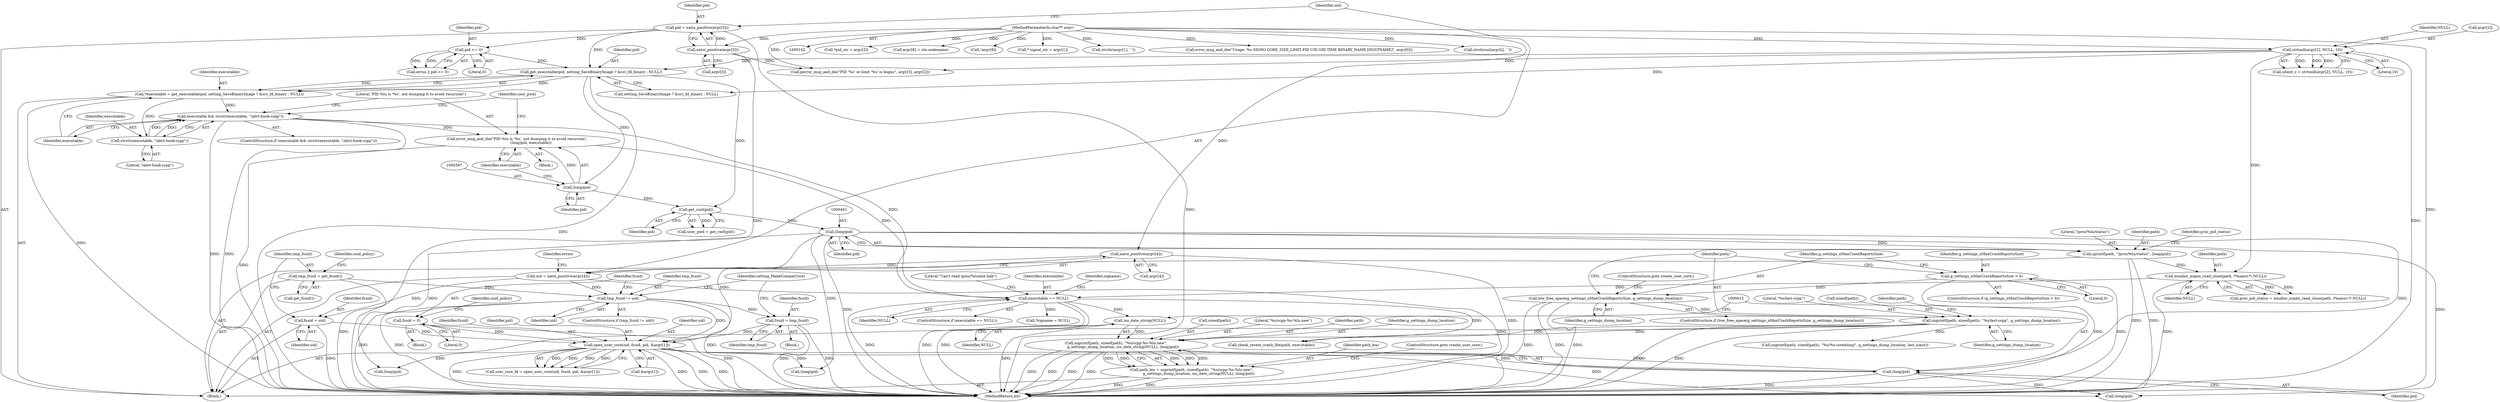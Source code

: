 digraph "0_abrt_17cb66b13997b0159b4253b3f5722db79f476d68@API" {
"1000603" [label="(Call,snprintf(path, sizeof(path), \"%s/ccpp-%s-%lu.new\",\n            g_settings_dump_location, iso_date_string(NULL), (long)pid))"];
"1000519" [label="(Call,snprintf(path, sizeof(path), \"%s/last-ccpp\", g_settings_dump_location))"];
"1000515" [label="(Call,low_free_space(g_settings_nMaxCrashReportsSize, g_settings_dump_location))"];
"1000510" [label="(Call,g_settings_nMaxCrashReportsSize > 0)"];
"1000609" [label="(Call,iso_date_string(NULL))"];
"1000453" [label="(Call,executable == NULL)"];
"1000384" [label="(Call,error_msg_and_die(\"PID %lu is '%s', not dumping it to avoid recursion\",\n                        (long)pid, executable))"];
"1000386" [label="(Call,(long)pid)"];
"1000370" [label="(Call,get_executable(pid, setting_SaveBinaryImage ? &src_fd_binary : NULL))"];
"1000317" [label="(Call,pid <= 0)"];
"1000301" [label="(Call,pid = xatoi_positive(argv[3]))"];
"1000303" [label="(Call,xatoi_positive(argv[3]))"];
"1000144" [label="(MethodParameterIn,char** argv)"];
"1000270" [label="(Call,strtoull(argv[2], NULL, 10))"];
"1000378" [label="(Call,executable && strstr(executable, \"/abrt-hook-ccpp\"))"];
"1000368" [label="(Call,*executable = get_executable(pid, setting_SaveBinaryImage ? &src_fd_binary : NULL))"];
"1000380" [label="(Call,strstr(executable, \"/abrt-hook-ccpp\"))"];
"1000405" [label="(Call,xmalloc_xopen_read_close(path, /*maxsz:*/ NULL))"];
"1000397" [label="(Call,sprintf(path, \"/proc/%lu/status\", (long)pid))"];
"1000400" [label="(Call,(long)pid)"];
"1000392" [label="(Call,get_cwd(pid))"];
"1000611" [label="(Call,(long)pid)"];
"1000444" [label="(Call,open_user_core(uid, fsuid, pid, &argv[1]))"];
"1000421" [label="(Call,tmp_fsuid != uid)"];
"1000413" [label="(Call,tmp_fsuid = get_fsuid())"];
"1000308" [label="(Call,uid = xatoi_positive(argv[4]))"];
"1000310" [label="(Call,xatoi_positive(argv[4]))"];
"1000433" [label="(Call,fsuid = tmp_fsuid)"];
"1000425" [label="(Call,fsuid = 0)"];
"1000409" [label="(Call,fsuid = uid)"];
"1000601" [label="(Call,path_len = snprintf(path, sizeof(path), \"%s/ccpp-%s-%lu.new\",\n            g_settings_dump_location, iso_date_string(NULL), (long)pid))"];
"1000519" [label="(Call,snprintf(path, sizeof(path), \"%s/last-ccpp\", g_settings_dump_location))"];
"1000382" [label="(Literal,\"/abrt-hook-ccpp\")"];
"1000453" [label="(Call,executable == NULL)"];
"1000274" [label="(Identifier,NULL)"];
"1000391" [label="(Identifier,user_pwd)"];
"1000515" [label="(Call,low_free_space(g_settings_nMaxCrashReportsSize, g_settings_dump_location))"];
"1000308" [label="(Call,uid = xatoi_positive(argv[4]))"];
"1000509" [label="(ControlStructure,if (g_settings_nMaxCrashReportsSize > 0))"];
"1000464" [label="(Call,*signame = NULL)"];
"1000371" [label="(Identifier,pid)"];
"1000295" [label="(Call,*pid_str = argv[3])"];
"1000402" [label="(Identifier,pid)"];
"1000590" [label="(Call,(long)pid)"];
"1000526" [label="(Call,check_recent_crash_file(path, executable))"];
"1000514" [label="(ControlStructure,if (low_free_space(g_settings_nMaxCrashReportsSize, g_settings_dump_location)))"];
"1000304" [label="(Call,argv[3])"];
"1000383" [label="(Block,)"];
"1000377" [label="(ControlStructure,if (executable && strstr(executable, \"/abrt-hook-ccpp\")))"];
"1000415" [label="(Call,get_fsuid())"];
"1000403" [label="(Call,proc_pid_status = xmalloc_xopen_read_close(path, /*maxsz:*/ NULL))"];
"1000271" [label="(Call,argv[2])"];
"1000601" [label="(Call,path_len = snprintf(path, sizeof(path), \"%s/ccpp-%s-%lu.new\",\n            g_settings_dump_location, iso_date_string(NULL), (long)pid))"];
"1000444" [label="(Call,open_user_core(uid, fsuid, pid, &argv[1]))"];
"1000608" [label="(Identifier,g_settings_dump_location)"];
"1000309" [label="(Identifier,uid)"];
"1000517" [label="(Identifier,g_settings_dump_location)"];
"1000615" [label="(ControlStructure,goto create_user_core;)"];
"1000433" [label="(Call,fsuid = tmp_fsuid)"];
"1001180" [label="(MethodReturn,int)"];
"1000418" [label="(Identifier,suid_policy)"];
"1000605" [label="(Call,sizeof(path))"];
"1000455" [label="(Identifier,NULL)"];
"1000611" [label="(Call,(long)pid)"];
"1000454" [label="(Identifier,executable)"];
"1000302" [label="(Identifier,pid)"];
"1000405" [label="(Call,xmalloc_xopen_read_close(path, /*maxsz:*/ NULL))"];
"1000421" [label="(Call,tmp_fsuid != uid)"];
"1000435" [label="(Identifier,tmp_fsuid)"];
"1000144" [label="(MethodParameterIn,char** argv)"];
"1000275" [label="(Literal,10)"];
"1000354" [label="(Call,argv[8] = uts.nodename)"];
"1000413" [label="(Call,tmp_fsuid = get_fsuid())"];
"1000311" [label="(Call,argv[4])"];
"1000603" [label="(Call,snprintf(path, sizeof(path), \"%s/ccpp-%s-%lu.new\",\n            g_settings_dump_location, iso_date_string(NULL), (long)pid))"];
"1000319" [label="(Literal,0)"];
"1000422" [label="(Identifier,tmp_fsuid)"];
"1000432" [label="(Block,)"];
"1000346" [label="(Call,!argv[8])"];
"1000434" [label="(Identifier,fsuid)"];
"1000389" [label="(Identifier,executable)"];
"1000459" [label="(Call,(long)pid)"];
"1000370" [label="(Call,get_executable(pid, setting_SaveBinaryImage ? &src_fd_binary : NULL))"];
"1000607" [label="(Literal,\"%s/ccpp-%s-%lu.new\")"];
"1000393" [label="(Identifier,pid)"];
"1000613" [label="(Identifier,pid)"];
"1000521" [label="(Call,sizeof(path))"];
"1000386" [label="(Call,(long)pid)"];
"1000430" [label="(Identifier,suid_policy)"];
"1000448" [label="(Call,&argv[1])"];
"1000438" [label="(Identifier,setting_MakeCompatCore)"];
"1000446" [label="(Identifier,fsuid)"];
"1000268" [label="(Call,ulimit_c = strtoull(argv[2], NULL, 10))"];
"1000385" [label="(Literal,\"PID %lu is '%s', not dumping it to avoid recursion\")"];
"1000368" [label="(Call,*executable = get_executable(pid, setting_SaveBinaryImage ? &src_fd_binary : NULL))"];
"1000392" [label="(Call,get_cwd(pid))"];
"1000315" [label="(Call,errno || pid <= 0)"];
"1000425" [label="(Call,fsuid = 0)"];
"1000270" [label="(Call,strtoull(argv[2], NULL, 10))"];
"1000380" [label="(Call,strstr(executable, \"/abrt-hook-ccpp\"))"];
"1000426" [label="(Identifier,fsuid)"];
"1000511" [label="(Identifier,g_settings_nMaxCrashReportsSize)"];
"1000520" [label="(Identifier,path)"];
"1000379" [label="(Identifier,executable)"];
"1000407" [label="(Identifier,NULL)"];
"1000516" [label="(Identifier,g_settings_nMaxCrashReportsSize)"];
"1000411" [label="(Identifier,uid)"];
"1000548" [label="(Call,snprintf(path, sizeof(path), \"%s/%s-coredump\", g_settings_dump_location, last_slash))"];
"1000257" [label="(Call,* signal_str = argv[1])"];
"1000406" [label="(Identifier,path)"];
"1000510" [label="(Call,g_settings_nMaxCrashReportsSize > 0)"];
"1000400" [label="(Call,(long)pid)"];
"1001171" [label="(Call,(long)pid)"];
"1000310" [label="(Call,xatoi_positive(argv[4]))"];
"1000317" [label="(Call,pid <= 0)"];
"1000442" [label="(Call,user_core_fd = open_user_core(uid, fsuid, pid, &argv[1]))"];
"1000609" [label="(Call,iso_date_string(NULL))"];
"1000177" [label="(Call,strchr(argv[1], ' '))"];
"1000423" [label="(Identifier,uid)"];
"1000397" [label="(Call,sprintf(path, \"/proc/%lu/status\", (long)pid))"];
"1000316" [label="(Identifier,errno)"];
"1000171" [label="(Call,error_msg_and_die(\"Usage: %s SIGNO CORE_SIZE_LIMIT PID UID GID TIME BINARY_NAME [HOSTNAME]\", argv[0]))"];
"1000399" [label="(Literal,\"/proc/%lu/status\")"];
"1000420" [label="(ControlStructure,if (tmp_fsuid != uid))"];
"1000452" [label="(ControlStructure,if (executable == NULL))"];
"1000410" [label="(Identifier,fsuid)"];
"1000145" [label="(Block,)"];
"1000465" [label="(Identifier,signame)"];
"1000303" [label="(Call,xatoi_positive(argv[3]))"];
"1000602" [label="(Identifier,path_len)"];
"1000604" [label="(Identifier,path)"];
"1000447" [label="(Identifier,pid)"];
"1000196" [label="(Call,strchrnul(argv[i], ' '))"];
"1000369" [label="(Identifier,executable)"];
"1000512" [label="(Literal,0)"];
"1000527" [label="(Identifier,path)"];
"1000424" [label="(Block,)"];
"1000427" [label="(Literal,0)"];
"1000388" [label="(Identifier,pid)"];
"1000398" [label="(Identifier,path)"];
"1000301" [label="(Call,pid = xatoi_positive(argv[3]))"];
"1000318" [label="(Identifier,pid)"];
"1000390" [label="(Call,user_pwd = get_cwd(pid))"];
"1000610" [label="(Identifier,NULL)"];
"1000524" [label="(Identifier,g_settings_dump_location)"];
"1000378" [label="(Call,executable && strstr(executable, \"/abrt-hook-ccpp\"))"];
"1000372" [label="(Call,setting_SaveBinaryImage ? &src_fd_binary : NULL)"];
"1000458" [label="(Literal,\"Can't read /proc/%lu/exe link\")"];
"1000445" [label="(Identifier,uid)"];
"1000414" [label="(Identifier,tmp_fsuid)"];
"1000321" [label="(Call,perror_msg_and_die(\"PID '%s' or limit '%s' is bogus\", argv[3], argv[2]))"];
"1000381" [label="(Identifier,executable)"];
"1000384" [label="(Call,error_msg_and_die(\"PID %lu is '%s', not dumping it to avoid recursion\",\n                        (long)pid, executable))"];
"1000518" [label="(ControlStructure,goto create_user_core;)"];
"1000404" [label="(Identifier,proc_pid_status)"];
"1000523" [label="(Literal,\"%s/last-ccpp\")"];
"1000409" [label="(Call,fsuid = uid)"];
"1000603" -> "1000601"  [label="AST: "];
"1000603" -> "1000611"  [label="CFG: "];
"1000604" -> "1000603"  [label="AST: "];
"1000605" -> "1000603"  [label="AST: "];
"1000607" -> "1000603"  [label="AST: "];
"1000608" -> "1000603"  [label="AST: "];
"1000609" -> "1000603"  [label="AST: "];
"1000611" -> "1000603"  [label="AST: "];
"1000601" -> "1000603"  [label="CFG: "];
"1000603" -> "1001180"  [label="DDG: "];
"1000603" -> "1001180"  [label="DDG: "];
"1000603" -> "1001180"  [label="DDG: "];
"1000603" -> "1001180"  [label="DDG: "];
"1000603" -> "1000601"  [label="DDG: "];
"1000603" -> "1000601"  [label="DDG: "];
"1000603" -> "1000601"  [label="DDG: "];
"1000603" -> "1000601"  [label="DDG: "];
"1000603" -> "1000601"  [label="DDG: "];
"1000519" -> "1000603"  [label="DDG: "];
"1000609" -> "1000603"  [label="DDG: "];
"1000611" -> "1000603"  [label="DDG: "];
"1000519" -> "1000145"  [label="AST: "];
"1000519" -> "1000524"  [label="CFG: "];
"1000520" -> "1000519"  [label="AST: "];
"1000521" -> "1000519"  [label="AST: "];
"1000523" -> "1000519"  [label="AST: "];
"1000524" -> "1000519"  [label="AST: "];
"1000527" -> "1000519"  [label="CFG: "];
"1000519" -> "1001180"  [label="DDG: "];
"1000519" -> "1001180"  [label="DDG: "];
"1000515" -> "1000519"  [label="DDG: "];
"1000519" -> "1000526"  [label="DDG: "];
"1000519" -> "1000548"  [label="DDG: "];
"1000515" -> "1000514"  [label="AST: "];
"1000515" -> "1000517"  [label="CFG: "];
"1000516" -> "1000515"  [label="AST: "];
"1000517" -> "1000515"  [label="AST: "];
"1000518" -> "1000515"  [label="CFG: "];
"1000520" -> "1000515"  [label="CFG: "];
"1000515" -> "1001180"  [label="DDG: "];
"1000515" -> "1001180"  [label="DDG: "];
"1000515" -> "1001180"  [label="DDG: "];
"1000510" -> "1000515"  [label="DDG: "];
"1000510" -> "1000509"  [label="AST: "];
"1000510" -> "1000512"  [label="CFG: "];
"1000511" -> "1000510"  [label="AST: "];
"1000512" -> "1000510"  [label="AST: "];
"1000516" -> "1000510"  [label="CFG: "];
"1000520" -> "1000510"  [label="CFG: "];
"1000510" -> "1001180"  [label="DDG: "];
"1000510" -> "1001180"  [label="DDG: "];
"1000609" -> "1000610"  [label="CFG: "];
"1000610" -> "1000609"  [label="AST: "];
"1000612" -> "1000609"  [label="CFG: "];
"1000609" -> "1001180"  [label="DDG: "];
"1000453" -> "1000609"  [label="DDG: "];
"1000453" -> "1000452"  [label="AST: "];
"1000453" -> "1000455"  [label="CFG: "];
"1000454" -> "1000453"  [label="AST: "];
"1000455" -> "1000453"  [label="AST: "];
"1000458" -> "1000453"  [label="CFG: "];
"1000465" -> "1000453"  [label="CFG: "];
"1000453" -> "1001180"  [label="DDG: "];
"1000453" -> "1001180"  [label="DDG: "];
"1000453" -> "1001180"  [label="DDG: "];
"1000384" -> "1000453"  [label="DDG: "];
"1000378" -> "1000453"  [label="DDG: "];
"1000405" -> "1000453"  [label="DDG: "];
"1000453" -> "1000464"  [label="DDG: "];
"1000453" -> "1000526"  [label="DDG: "];
"1000384" -> "1000383"  [label="AST: "];
"1000384" -> "1000389"  [label="CFG: "];
"1000385" -> "1000384"  [label="AST: "];
"1000386" -> "1000384"  [label="AST: "];
"1000389" -> "1000384"  [label="AST: "];
"1000391" -> "1000384"  [label="CFG: "];
"1000384" -> "1001180"  [label="DDG: "];
"1000386" -> "1000384"  [label="DDG: "];
"1000378" -> "1000384"  [label="DDG: "];
"1000386" -> "1000388"  [label="CFG: "];
"1000387" -> "1000386"  [label="AST: "];
"1000388" -> "1000386"  [label="AST: "];
"1000389" -> "1000386"  [label="CFG: "];
"1000370" -> "1000386"  [label="DDG: "];
"1000386" -> "1000392"  [label="DDG: "];
"1000370" -> "1000368"  [label="AST: "];
"1000370" -> "1000372"  [label="CFG: "];
"1000371" -> "1000370"  [label="AST: "];
"1000372" -> "1000370"  [label="AST: "];
"1000368" -> "1000370"  [label="CFG: "];
"1000370" -> "1001180"  [label="DDG: "];
"1000370" -> "1000368"  [label="DDG: "];
"1000370" -> "1000368"  [label="DDG: "];
"1000317" -> "1000370"  [label="DDG: "];
"1000301" -> "1000370"  [label="DDG: "];
"1000270" -> "1000370"  [label="DDG: "];
"1000370" -> "1000392"  [label="DDG: "];
"1000317" -> "1000315"  [label="AST: "];
"1000317" -> "1000319"  [label="CFG: "];
"1000318" -> "1000317"  [label="AST: "];
"1000319" -> "1000317"  [label="AST: "];
"1000315" -> "1000317"  [label="CFG: "];
"1000317" -> "1000315"  [label="DDG: "];
"1000317" -> "1000315"  [label="DDG: "];
"1000301" -> "1000317"  [label="DDG: "];
"1000301" -> "1000145"  [label="AST: "];
"1000301" -> "1000303"  [label="CFG: "];
"1000302" -> "1000301"  [label="AST: "];
"1000303" -> "1000301"  [label="AST: "];
"1000309" -> "1000301"  [label="CFG: "];
"1000301" -> "1001180"  [label="DDG: "];
"1000303" -> "1000301"  [label="DDG: "];
"1000303" -> "1000304"  [label="CFG: "];
"1000304" -> "1000303"  [label="AST: "];
"1000303" -> "1001180"  [label="DDG: "];
"1000144" -> "1000303"  [label="DDG: "];
"1000303" -> "1000321"  [label="DDG: "];
"1000144" -> "1000142"  [label="AST: "];
"1000144" -> "1001180"  [label="DDG: "];
"1000144" -> "1000171"  [label="DDG: "];
"1000144" -> "1000177"  [label="DDG: "];
"1000144" -> "1000196"  [label="DDG: "];
"1000144" -> "1000257"  [label="DDG: "];
"1000144" -> "1000270"  [label="DDG: "];
"1000144" -> "1000295"  [label="DDG: "];
"1000144" -> "1000310"  [label="DDG: "];
"1000144" -> "1000321"  [label="DDG: "];
"1000144" -> "1000346"  [label="DDG: "];
"1000144" -> "1000354"  [label="DDG: "];
"1000270" -> "1000268"  [label="AST: "];
"1000270" -> "1000275"  [label="CFG: "];
"1000271" -> "1000270"  [label="AST: "];
"1000274" -> "1000270"  [label="AST: "];
"1000275" -> "1000270"  [label="AST: "];
"1000268" -> "1000270"  [label="CFG: "];
"1000270" -> "1001180"  [label="DDG: "];
"1000270" -> "1000268"  [label="DDG: "];
"1000270" -> "1000268"  [label="DDG: "];
"1000270" -> "1000268"  [label="DDG: "];
"1000270" -> "1000321"  [label="DDG: "];
"1000270" -> "1000372"  [label="DDG: "];
"1000270" -> "1000405"  [label="DDG: "];
"1000378" -> "1000377"  [label="AST: "];
"1000378" -> "1000379"  [label="CFG: "];
"1000378" -> "1000380"  [label="CFG: "];
"1000379" -> "1000378"  [label="AST: "];
"1000380" -> "1000378"  [label="AST: "];
"1000385" -> "1000378"  [label="CFG: "];
"1000391" -> "1000378"  [label="CFG: "];
"1000378" -> "1001180"  [label="DDG: "];
"1000378" -> "1001180"  [label="DDG: "];
"1000368" -> "1000378"  [label="DDG: "];
"1000380" -> "1000378"  [label="DDG: "];
"1000380" -> "1000378"  [label="DDG: "];
"1000368" -> "1000145"  [label="AST: "];
"1000369" -> "1000368"  [label="AST: "];
"1000379" -> "1000368"  [label="CFG: "];
"1000368" -> "1001180"  [label="DDG: "];
"1000368" -> "1000380"  [label="DDG: "];
"1000380" -> "1000382"  [label="CFG: "];
"1000381" -> "1000380"  [label="AST: "];
"1000382" -> "1000380"  [label="AST: "];
"1000405" -> "1000403"  [label="AST: "];
"1000405" -> "1000407"  [label="CFG: "];
"1000406" -> "1000405"  [label="AST: "];
"1000407" -> "1000405"  [label="AST: "];
"1000403" -> "1000405"  [label="CFG: "];
"1000405" -> "1001180"  [label="DDG: "];
"1000405" -> "1000403"  [label="DDG: "];
"1000405" -> "1000403"  [label="DDG: "];
"1000397" -> "1000405"  [label="DDG: "];
"1000397" -> "1000145"  [label="AST: "];
"1000397" -> "1000400"  [label="CFG: "];
"1000398" -> "1000397"  [label="AST: "];
"1000399" -> "1000397"  [label="AST: "];
"1000400" -> "1000397"  [label="AST: "];
"1000404" -> "1000397"  [label="CFG: "];
"1000397" -> "1001180"  [label="DDG: "];
"1000397" -> "1001180"  [label="DDG: "];
"1000400" -> "1000397"  [label="DDG: "];
"1000400" -> "1000402"  [label="CFG: "];
"1000401" -> "1000400"  [label="AST: "];
"1000402" -> "1000400"  [label="AST: "];
"1000400" -> "1001180"  [label="DDG: "];
"1000392" -> "1000400"  [label="DDG: "];
"1000400" -> "1000444"  [label="DDG: "];
"1000400" -> "1000459"  [label="DDG: "];
"1000400" -> "1000590"  [label="DDG: "];
"1000400" -> "1000611"  [label="DDG: "];
"1000400" -> "1001171"  [label="DDG: "];
"1000392" -> "1000390"  [label="AST: "];
"1000392" -> "1000393"  [label="CFG: "];
"1000393" -> "1000392"  [label="AST: "];
"1000390" -> "1000392"  [label="CFG: "];
"1000392" -> "1000390"  [label="DDG: "];
"1000611" -> "1000613"  [label="CFG: "];
"1000612" -> "1000611"  [label="AST: "];
"1000613" -> "1000611"  [label="AST: "];
"1000611" -> "1001180"  [label="DDG: "];
"1000444" -> "1000611"  [label="DDG: "];
"1000611" -> "1001171"  [label="DDG: "];
"1000444" -> "1000442"  [label="AST: "];
"1000444" -> "1000448"  [label="CFG: "];
"1000445" -> "1000444"  [label="AST: "];
"1000446" -> "1000444"  [label="AST: "];
"1000447" -> "1000444"  [label="AST: "];
"1000448" -> "1000444"  [label="AST: "];
"1000442" -> "1000444"  [label="CFG: "];
"1000444" -> "1001180"  [label="DDG: "];
"1000444" -> "1001180"  [label="DDG: "];
"1000444" -> "1001180"  [label="DDG: "];
"1000444" -> "1001180"  [label="DDG: "];
"1000444" -> "1000442"  [label="DDG: "];
"1000444" -> "1000442"  [label="DDG: "];
"1000444" -> "1000442"  [label="DDG: "];
"1000444" -> "1000442"  [label="DDG: "];
"1000421" -> "1000444"  [label="DDG: "];
"1000433" -> "1000444"  [label="DDG: "];
"1000425" -> "1000444"  [label="DDG: "];
"1000409" -> "1000444"  [label="DDG: "];
"1000444" -> "1000459"  [label="DDG: "];
"1000444" -> "1000590"  [label="DDG: "];
"1000444" -> "1001171"  [label="DDG: "];
"1000421" -> "1000420"  [label="AST: "];
"1000421" -> "1000423"  [label="CFG: "];
"1000422" -> "1000421"  [label="AST: "];
"1000423" -> "1000421"  [label="AST: "];
"1000426" -> "1000421"  [label="CFG: "];
"1000438" -> "1000421"  [label="CFG: "];
"1000421" -> "1001180"  [label="DDG: "];
"1000421" -> "1001180"  [label="DDG: "];
"1000421" -> "1001180"  [label="DDG: "];
"1000413" -> "1000421"  [label="DDG: "];
"1000308" -> "1000421"  [label="DDG: "];
"1000421" -> "1000433"  [label="DDG: "];
"1000413" -> "1000145"  [label="AST: "];
"1000413" -> "1000415"  [label="CFG: "];
"1000414" -> "1000413"  [label="AST: "];
"1000415" -> "1000413"  [label="AST: "];
"1000418" -> "1000413"  [label="CFG: "];
"1000413" -> "1001180"  [label="DDG: "];
"1000308" -> "1000145"  [label="AST: "];
"1000308" -> "1000310"  [label="CFG: "];
"1000309" -> "1000308"  [label="AST: "];
"1000310" -> "1000308"  [label="AST: "];
"1000316" -> "1000308"  [label="CFG: "];
"1000308" -> "1001180"  [label="DDG: "];
"1000310" -> "1000308"  [label="DDG: "];
"1000308" -> "1000409"  [label="DDG: "];
"1000310" -> "1000311"  [label="CFG: "];
"1000311" -> "1000310"  [label="AST: "];
"1000310" -> "1001180"  [label="DDG: "];
"1000433" -> "1000432"  [label="AST: "];
"1000433" -> "1000435"  [label="CFG: "];
"1000434" -> "1000433"  [label="AST: "];
"1000435" -> "1000433"  [label="AST: "];
"1000438" -> "1000433"  [label="CFG: "];
"1000433" -> "1001180"  [label="DDG: "];
"1000433" -> "1001180"  [label="DDG: "];
"1000425" -> "1000424"  [label="AST: "];
"1000425" -> "1000427"  [label="CFG: "];
"1000426" -> "1000425"  [label="AST: "];
"1000427" -> "1000425"  [label="AST: "];
"1000430" -> "1000425"  [label="CFG: "];
"1000425" -> "1001180"  [label="DDG: "];
"1000409" -> "1000145"  [label="AST: "];
"1000409" -> "1000411"  [label="CFG: "];
"1000410" -> "1000409"  [label="AST: "];
"1000411" -> "1000409"  [label="AST: "];
"1000414" -> "1000409"  [label="CFG: "];
"1000409" -> "1001180"  [label="DDG: "];
"1000601" -> "1000145"  [label="AST: "];
"1000602" -> "1000601"  [label="AST: "];
"1000615" -> "1000601"  [label="CFG: "];
"1000601" -> "1001180"  [label="DDG: "];
"1000601" -> "1001180"  [label="DDG: "];
}
